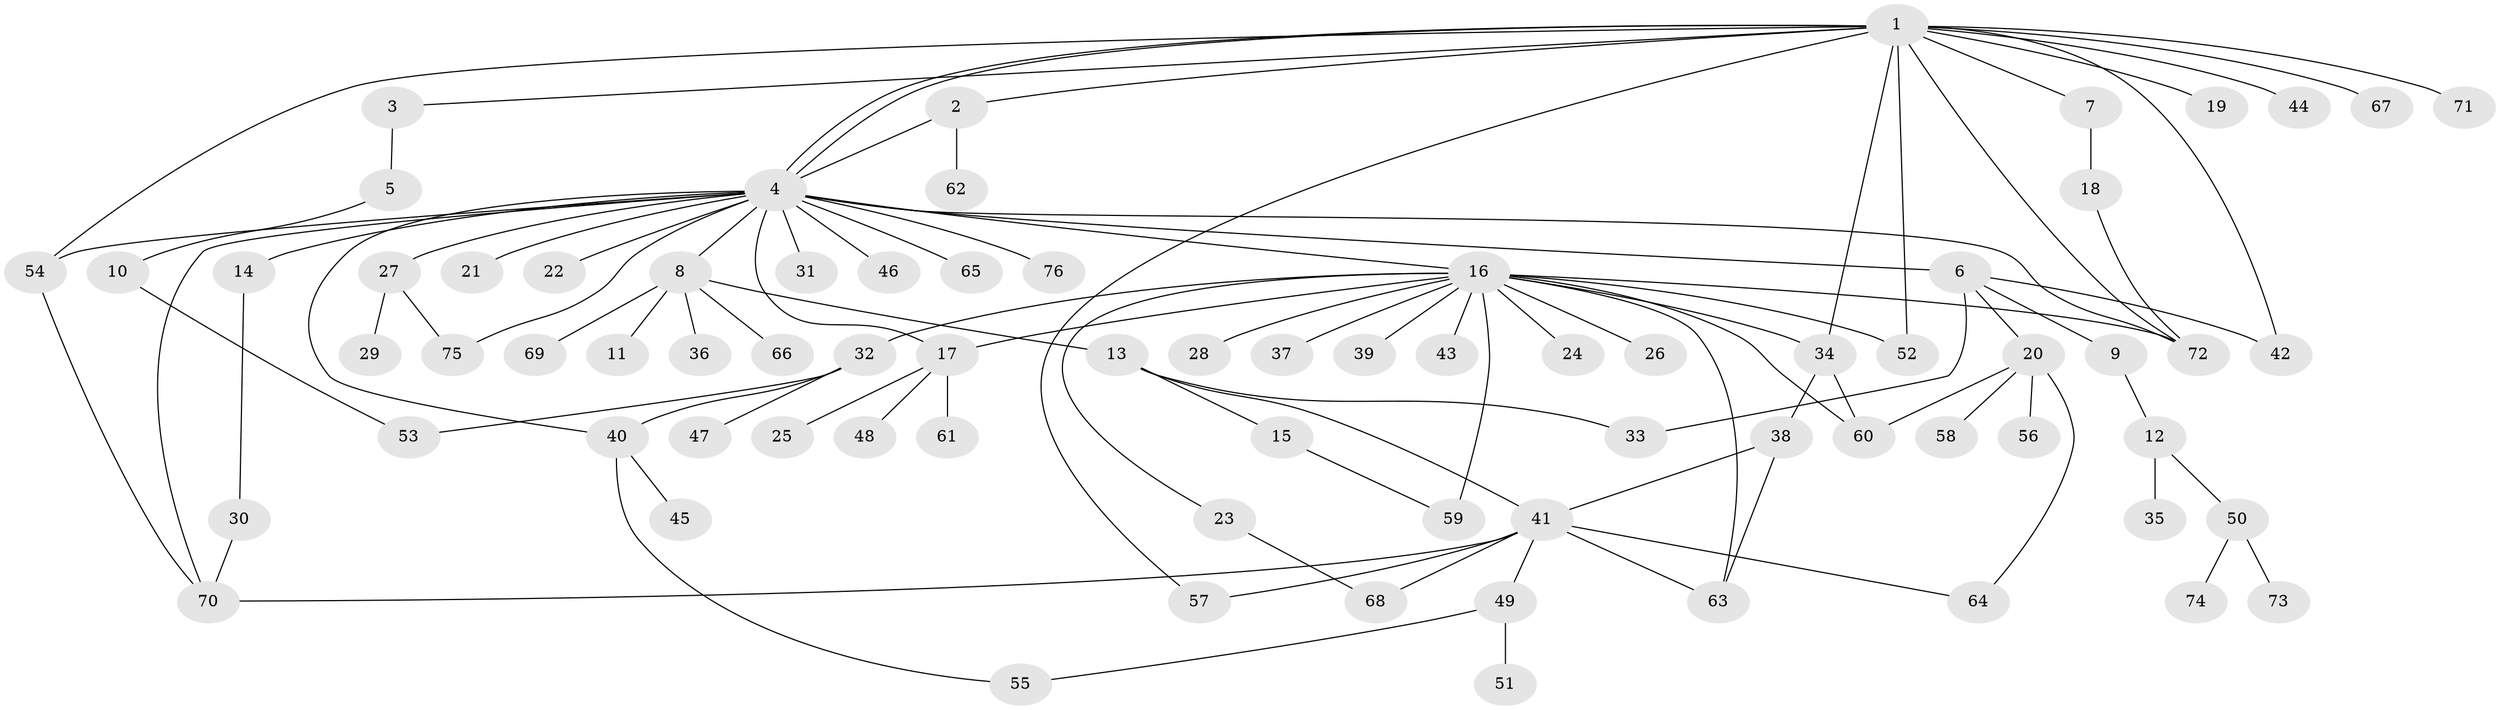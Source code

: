 // coarse degree distribution, {17: 0.045454545454545456, 1: 0.6818181818181818, 2: 0.18181818181818182, 4: 0.09090909090909091}
// Generated by graph-tools (version 1.1) at 2025/18/03/04/25 18:18:12]
// undirected, 76 vertices, 102 edges
graph export_dot {
graph [start="1"]
  node [color=gray90,style=filled];
  1;
  2;
  3;
  4;
  5;
  6;
  7;
  8;
  9;
  10;
  11;
  12;
  13;
  14;
  15;
  16;
  17;
  18;
  19;
  20;
  21;
  22;
  23;
  24;
  25;
  26;
  27;
  28;
  29;
  30;
  31;
  32;
  33;
  34;
  35;
  36;
  37;
  38;
  39;
  40;
  41;
  42;
  43;
  44;
  45;
  46;
  47;
  48;
  49;
  50;
  51;
  52;
  53;
  54;
  55;
  56;
  57;
  58;
  59;
  60;
  61;
  62;
  63;
  64;
  65;
  66;
  67;
  68;
  69;
  70;
  71;
  72;
  73;
  74;
  75;
  76;
  1 -- 2;
  1 -- 3;
  1 -- 4;
  1 -- 4;
  1 -- 7;
  1 -- 19;
  1 -- 34;
  1 -- 42;
  1 -- 44;
  1 -- 52;
  1 -- 54;
  1 -- 57;
  1 -- 67;
  1 -- 71;
  1 -- 72;
  2 -- 4;
  2 -- 62;
  3 -- 5;
  4 -- 6;
  4 -- 8;
  4 -- 14;
  4 -- 16;
  4 -- 17;
  4 -- 21;
  4 -- 22;
  4 -- 27;
  4 -- 31;
  4 -- 40;
  4 -- 46;
  4 -- 54;
  4 -- 65;
  4 -- 70;
  4 -- 72;
  4 -- 75;
  4 -- 76;
  5 -- 10;
  6 -- 9;
  6 -- 20;
  6 -- 33;
  6 -- 42;
  7 -- 18;
  8 -- 11;
  8 -- 13;
  8 -- 36;
  8 -- 66;
  8 -- 69;
  9 -- 12;
  10 -- 53;
  12 -- 35;
  12 -- 50;
  13 -- 15;
  13 -- 33;
  13 -- 41;
  14 -- 30;
  15 -- 59;
  16 -- 17;
  16 -- 23;
  16 -- 24;
  16 -- 26;
  16 -- 28;
  16 -- 32;
  16 -- 34;
  16 -- 37;
  16 -- 39;
  16 -- 43;
  16 -- 52;
  16 -- 59;
  16 -- 60;
  16 -- 63;
  16 -- 72;
  17 -- 25;
  17 -- 48;
  17 -- 61;
  18 -- 72;
  20 -- 56;
  20 -- 58;
  20 -- 60;
  20 -- 64;
  23 -- 68;
  27 -- 29;
  27 -- 75;
  30 -- 70;
  32 -- 40;
  32 -- 47;
  32 -- 53;
  34 -- 38;
  34 -- 60;
  38 -- 41;
  38 -- 63;
  40 -- 45;
  40 -- 55;
  41 -- 49;
  41 -- 57;
  41 -- 63;
  41 -- 64;
  41 -- 68;
  41 -- 70;
  49 -- 51;
  49 -- 55;
  50 -- 73;
  50 -- 74;
  54 -- 70;
}
